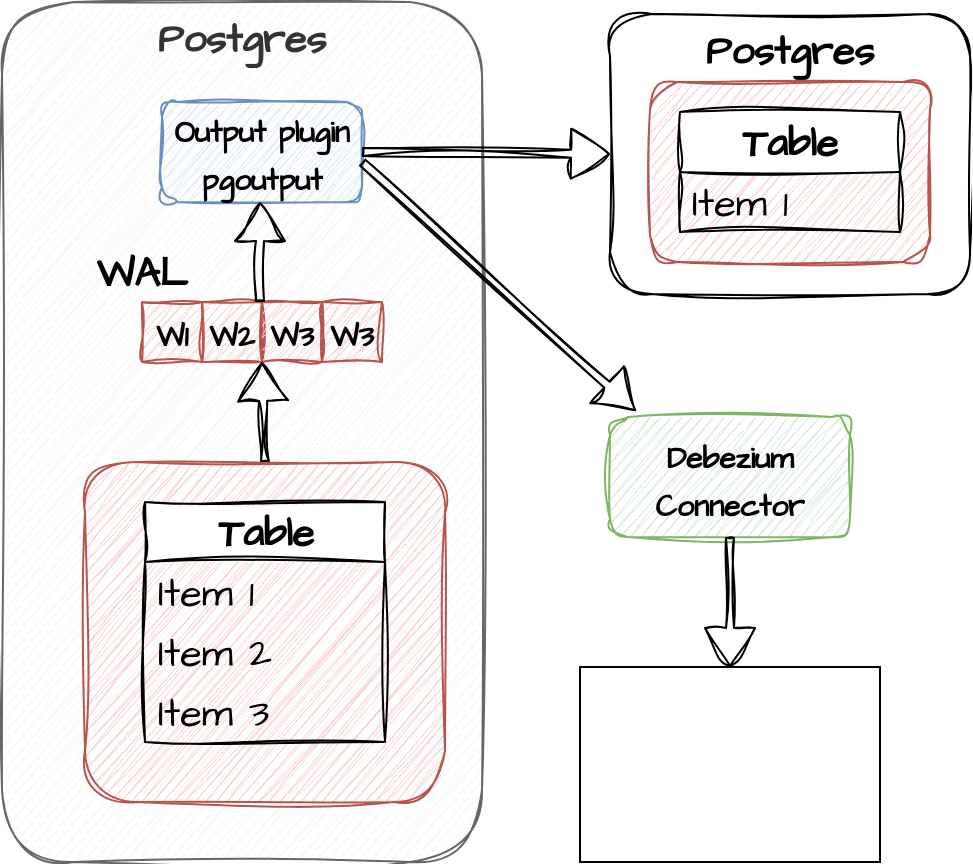 <mxfile version="22.0.0" type="device">
  <diagram name="Page-1" id="YRxY_yD6P9R874CiL2-O">
    <mxGraphModel dx="1032" dy="1187" grid="1" gridSize="10" guides="1" tooltips="1" connect="1" arrows="1" fold="1" page="1" pageScale="1" pageWidth="827" pageHeight="1169" math="0" shadow="0">
      <root>
        <mxCell id="0" />
        <mxCell id="1" parent="0" />
        <mxCell id="6rS0cCQ8ajw2I5PyCV1_-28" value="&lt;b&gt;Postgres&lt;/b&gt;" style="rounded=1;whiteSpace=wrap;html=1;sketch=1;hachureGap=4;jiggle=2;curveFitting=1;fontFamily=Architects Daughter;fontSource=https%3A%2F%2Ffonts.googleapis.com%2Fcss%3Ffamily%3DArchitects%2BDaughter;fontSize=20;verticalAlign=top;fillColor=#f5f5f5;strokeColor=#666666;fontColor=#333333;" vertex="1" parent="1">
          <mxGeometry x="200" y="260" width="240" height="430" as="geometry" />
        </mxCell>
        <mxCell id="6rS0cCQ8ajw2I5PyCV1_-6" value="" style="rounded=1;whiteSpace=wrap;html=1;sketch=1;hachureGap=4;jiggle=2;curveFitting=1;fontFamily=Architects Daughter;fontSource=https%3A%2F%2Ffonts.googleapis.com%2Fcss%3Ffamily%3DArchitects%2BDaughter;fontSize=20;verticalAlign=top;fontStyle=1;fillColor=#f8cecc;strokeColor=#b85450;" vertex="1" parent="1">
          <mxGeometry x="241.5" y="490" width="180" height="170" as="geometry" />
        </mxCell>
        <mxCell id="6rS0cCQ8ajw2I5PyCV1_-7" value="&lt;font style=&quot;font-size: 15px;&quot;&gt;W1&lt;/font&gt;" style="rounded=0;whiteSpace=wrap;html=1;sketch=1;hachureGap=4;jiggle=2;curveFitting=1;fontFamily=Architects Daughter;fontSource=https%3A%2F%2Ffonts.googleapis.com%2Fcss%3Ffamily%3DArchitects%2BDaughter;fontSize=20;fontStyle=1;fillColor=#f8cecc;strokeColor=#b85450;" vertex="1" parent="1">
          <mxGeometry x="270" y="410" width="30" height="30" as="geometry" />
        </mxCell>
        <mxCell id="6rS0cCQ8ajw2I5PyCV1_-8" value="&lt;font style=&quot;font-size: 15px;&quot;&gt;W2&lt;/font&gt;" style="rounded=0;whiteSpace=wrap;html=1;sketch=1;hachureGap=4;jiggle=2;curveFitting=1;fontFamily=Architects Daughter;fontSource=https%3A%2F%2Ffonts.googleapis.com%2Fcss%3Ffamily%3DArchitects%2BDaughter;fontSize=20;fontStyle=1;fillColor=#f8cecc;strokeColor=#b85450;" vertex="1" parent="1">
          <mxGeometry x="300" y="410" width="30" height="30" as="geometry" />
        </mxCell>
        <mxCell id="6rS0cCQ8ajw2I5PyCV1_-9" value="&lt;font style=&quot;font-size: 15px;&quot;&gt;W3&lt;/font&gt;" style="rounded=0;whiteSpace=wrap;html=1;sketch=1;hachureGap=4;jiggle=2;curveFitting=1;fontFamily=Architects Daughter;fontSource=https%3A%2F%2Ffonts.googleapis.com%2Fcss%3Ffamily%3DArchitects%2BDaughter;fontSize=20;fontStyle=1;fillColor=#f8cecc;strokeColor=#b85450;" vertex="1" parent="1">
          <mxGeometry x="330" y="410" width="30" height="30" as="geometry" />
        </mxCell>
        <mxCell id="6rS0cCQ8ajw2I5PyCV1_-10" value="Table" style="swimlane;fontStyle=1;childLayout=stackLayout;horizontal=1;startSize=30;horizontalStack=0;resizeParent=1;resizeParentMax=0;resizeLast=0;collapsible=1;marginBottom=0;whiteSpace=wrap;html=1;sketch=1;hachureGap=4;jiggle=2;curveFitting=1;fontFamily=Architects Daughter;fontSource=https%3A%2F%2Ffonts.googleapis.com%2Fcss%3Ffamily%3DArchitects%2BDaughter;fontSize=20;" vertex="1" parent="1">
          <mxGeometry x="271.5" y="510" width="120" height="120" as="geometry" />
        </mxCell>
        <mxCell id="6rS0cCQ8ajw2I5PyCV1_-11" value="Item 1" style="text;strokeColor=none;fillColor=none;align=left;verticalAlign=middle;spacingLeft=4;spacingRight=4;overflow=hidden;points=[[0,0.5],[1,0.5]];portConstraint=eastwest;rotatable=0;whiteSpace=wrap;html=1;fontSize=20;fontFamily=Architects Daughter;" vertex="1" parent="6rS0cCQ8ajw2I5PyCV1_-10">
          <mxGeometry y="30" width="120" height="30" as="geometry" />
        </mxCell>
        <mxCell id="6rS0cCQ8ajw2I5PyCV1_-12" value="Item 2" style="text;strokeColor=none;fillColor=none;align=left;verticalAlign=middle;spacingLeft=4;spacingRight=4;overflow=hidden;points=[[0,0.5],[1,0.5]];portConstraint=eastwest;rotatable=0;whiteSpace=wrap;html=1;fontSize=20;fontFamily=Architects Daughter;" vertex="1" parent="6rS0cCQ8ajw2I5PyCV1_-10">
          <mxGeometry y="60" width="120" height="30" as="geometry" />
        </mxCell>
        <mxCell id="6rS0cCQ8ajw2I5PyCV1_-13" value="Item 3" style="text;strokeColor=none;fillColor=none;align=left;verticalAlign=middle;spacingLeft=4;spacingRight=4;overflow=hidden;points=[[0,0.5],[1,0.5]];portConstraint=eastwest;rotatable=0;whiteSpace=wrap;html=1;fontSize=20;fontFamily=Architects Daughter;" vertex="1" parent="6rS0cCQ8ajw2I5PyCV1_-10">
          <mxGeometry y="90" width="120" height="30" as="geometry" />
        </mxCell>
        <mxCell id="6rS0cCQ8ajw2I5PyCV1_-14" value="&lt;font style=&quot;font-size: 15px;&quot;&gt;W3&lt;/font&gt;" style="rounded=0;whiteSpace=wrap;html=1;sketch=1;hachureGap=4;jiggle=2;curveFitting=1;fontFamily=Architects Daughter;fontSource=https%3A%2F%2Ffonts.googleapis.com%2Fcss%3Ffamily%3DArchitects%2BDaughter;fontSize=20;fontStyle=1;fillColor=#f8cecc;strokeColor=#b85450;" vertex="1" parent="1">
          <mxGeometry x="360" y="410" width="30" height="30" as="geometry" />
        </mxCell>
        <mxCell id="6rS0cCQ8ajw2I5PyCV1_-15" value="&lt;b&gt;WAL&lt;/b&gt;" style="text;html=1;strokeColor=none;fillColor=none;align=center;verticalAlign=middle;whiteSpace=wrap;rounded=0;fontSize=20;fontFamily=Architects Daughter;" vertex="1" parent="1">
          <mxGeometry x="240" y="380" width="60" height="30" as="geometry" />
        </mxCell>
        <mxCell id="6rS0cCQ8ajw2I5PyCV1_-17" value="&lt;font style=&quot;font-size: 15px;&quot;&gt;Output plugin&lt;br&gt;pgoutput&lt;/font&gt;" style="rounded=1;whiteSpace=wrap;html=1;sketch=1;hachureGap=4;jiggle=2;curveFitting=1;fontFamily=Architects Daughter;fontSource=https%3A%2F%2Ffonts.googleapis.com%2Fcss%3Ffamily%3DArchitects%2BDaughter;fontSize=20;fontStyle=1;fillColor=#dae8fc;strokeColor=#6c8ebf;" vertex="1" parent="1">
          <mxGeometry x="280" y="310" width="100" height="50" as="geometry" />
        </mxCell>
        <mxCell id="6rS0cCQ8ajw2I5PyCV1_-21" value="" style="shape=flexArrow;endArrow=classic;html=1;rounded=0;sketch=1;hachureGap=4;jiggle=2;curveFitting=1;fontFamily=Architects Daughter;fontSource=https%3A%2F%2Ffonts.googleapis.com%2Fcss%3Ffamily%3DArchitects%2BDaughter;fontSize=16;exitX=1;exitY=0.5;exitDx=0;exitDy=0;fontStyle=1;width=4;entryX=0.108;entryY=-0.05;entryDx=0;entryDy=0;entryPerimeter=0;" edge="1" parent="1" target="6rS0cCQ8ajw2I5PyCV1_-27">
          <mxGeometry width="50" height="50" relative="1" as="geometry">
            <mxPoint x="380" y="340" as="sourcePoint" />
            <mxPoint x="530" y="400" as="targetPoint" />
          </mxGeometry>
        </mxCell>
        <mxCell id="6rS0cCQ8ajw2I5PyCV1_-26" value="" style="shape=image;verticalLabelPosition=bottom;labelBackgroundColor=default;verticalAlign=top;aspect=fixed;imageAspect=0;image=https://upload.wikimedia.org/wikipedia/commons/thumb/2/29/Postgresql_elephant.svg/993px-Postgresql_elephant.svg.png;" vertex="1" parent="1">
          <mxGeometry x="208.5" y="460.0" width="63" height="64.97" as="geometry" />
        </mxCell>
        <mxCell id="6rS0cCQ8ajw2I5PyCV1_-27" value="&lt;font style=&quot;font-size: 15px;&quot;&gt;Debezium Connector&lt;/font&gt;" style="rounded=1;whiteSpace=wrap;html=1;sketch=1;hachureGap=4;jiggle=2;curveFitting=1;fontFamily=Architects Daughter;fontSource=https%3A%2F%2Ffonts.googleapis.com%2Fcss%3Ffamily%3DArchitects%2BDaughter;fontSize=20;fontStyle=1;fillColor=#d5e8d4;strokeColor=#82b366;" vertex="1" parent="1">
          <mxGeometry x="504" y="467.5" width="120" height="60" as="geometry" />
        </mxCell>
        <mxCell id="6rS0cCQ8ajw2I5PyCV1_-25" value="" style="shape=image;verticalLabelPosition=bottom;labelBackgroundColor=default;verticalAlign=top;aspect=fixed;imageAspect=0;image=https://upload.wikimedia.org/wikipedia/commons/thumb/2/29/Postgresql_elephant.svg/993px-Postgresql_elephant.svg.png;" vertex="1" parent="1">
          <mxGeometry x="484" y="482.5" width="33" height="34.03" as="geometry" />
        </mxCell>
        <mxCell id="6rS0cCQ8ajw2I5PyCV1_-35" value="" style="shape=image;verticalLabelPosition=bottom;labelBackgroundColor=default;verticalAlign=top;aspect=fixed;imageAspect=0;image=https://miro.medium.com/v2/resize:fit:600/0*u1toxHgnexMPufKv.jpg;imageBorder=default;" vertex="1" parent="1">
          <mxGeometry x="489" y="592.5" width="150" height="97.5" as="geometry" />
        </mxCell>
        <mxCell id="6rS0cCQ8ajw2I5PyCV1_-36" value="" style="shape=flexArrow;endArrow=classic;html=1;rounded=0;sketch=1;hachureGap=4;jiggle=2;curveFitting=1;fontFamily=Architects Daughter;fontSource=https%3A%2F%2Ffonts.googleapis.com%2Fcss%3Ffamily%3DArchitects%2BDaughter;fontSize=16;fontStyle=1;width=4;entryX=0.5;entryY=0;entryDx=0;entryDy=0;" edge="1" parent="1" source="6rS0cCQ8ajw2I5PyCV1_-27" target="6rS0cCQ8ajw2I5PyCV1_-35">
          <mxGeometry width="50" height="50" relative="1" as="geometry">
            <mxPoint x="524" y="527.5" as="sourcePoint" />
            <mxPoint x="615" y="582.5" as="targetPoint" />
          </mxGeometry>
        </mxCell>
        <mxCell id="6rS0cCQ8ajw2I5PyCV1_-37" value="&lt;b&gt;Postgres&lt;/b&gt;" style="rounded=1;whiteSpace=wrap;html=1;sketch=1;hachureGap=4;jiggle=2;curveFitting=1;fontFamily=Architects Daughter;fontSource=https%3A%2F%2Ffonts.googleapis.com%2Fcss%3Ffamily%3DArchitects%2BDaughter;fontSize=20;verticalAlign=top;" vertex="1" parent="1">
          <mxGeometry x="504" y="266" width="180" height="140" as="geometry" />
        </mxCell>
        <mxCell id="6rS0cCQ8ajw2I5PyCV1_-38" value="" style="rounded=1;whiteSpace=wrap;html=1;sketch=1;hachureGap=4;jiggle=2;curveFitting=1;fontFamily=Architects Daughter;fontSource=https%3A%2F%2Ffonts.googleapis.com%2Fcss%3Ffamily%3DArchitects%2BDaughter;fontSize=20;verticalAlign=top;fontStyle=1;fillColor=#f8cecc;strokeColor=#b85450;" vertex="1" parent="1">
          <mxGeometry x="524" y="300" width="140" height="90" as="geometry" />
        </mxCell>
        <mxCell id="6rS0cCQ8ajw2I5PyCV1_-19" value="" style="shape=flexArrow;endArrow=classic;html=1;rounded=0;sketch=1;hachureGap=4;jiggle=2;curveFitting=1;fontFamily=Architects Daughter;fontSource=https%3A%2F%2Ffonts.googleapis.com%2Fcss%3Ffamily%3DArchitects%2BDaughter;fontSize=16;exitX=1;exitY=0.5;exitDx=0;exitDy=0;fontStyle=1;width=4;entryX=0;entryY=0.5;entryDx=0;entryDy=0;" edge="1" parent="1" source="6rS0cCQ8ajw2I5PyCV1_-17" target="6rS0cCQ8ajw2I5PyCV1_-37">
          <mxGeometry width="50" height="50" relative="1" as="geometry">
            <mxPoint x="520" y="410" as="sourcePoint" />
            <mxPoint x="490" y="335" as="targetPoint" />
          </mxGeometry>
        </mxCell>
        <mxCell id="6rS0cCQ8ajw2I5PyCV1_-42" value="" style="shape=flexArrow;endArrow=classic;html=1;rounded=0;sketch=1;hachureGap=4;jiggle=2;curveFitting=1;fontFamily=Architects Daughter;fontSource=https%3A%2F%2Ffonts.googleapis.com%2Fcss%3Ffamily%3DArchitects%2BDaughter;fontSize=16;exitX=0.5;exitY=0;exitDx=0;exitDy=0;fontStyle=1;width=4;entryX=0;entryY=1;entryDx=0;entryDy=0;" edge="1" parent="1" source="6rS0cCQ8ajw2I5PyCV1_-6" target="6rS0cCQ8ajw2I5PyCV1_-9">
          <mxGeometry width="50" height="50" relative="1" as="geometry">
            <mxPoint x="390" y="350" as="sourcePoint" />
            <mxPoint x="513" y="515" as="targetPoint" />
            <Array as="points" />
          </mxGeometry>
        </mxCell>
        <mxCell id="6rS0cCQ8ajw2I5PyCV1_-43" value="" style="shape=flexArrow;endArrow=classic;html=1;rounded=0;sketch=1;hachureGap=4;jiggle=2;curveFitting=1;fontFamily=Architects Daughter;fontSource=https%3A%2F%2Ffonts.googleapis.com%2Fcss%3Ffamily%3DArchitects%2BDaughter;fontSize=16;exitX=0.5;exitY=0;exitDx=0;exitDy=0;fontStyle=1;width=4;entryX=0;entryY=1;entryDx=0;entryDy=0;" edge="1" parent="1">
          <mxGeometry width="50" height="50" relative="1" as="geometry">
            <mxPoint x="329" y="410" as="sourcePoint" />
            <mxPoint x="329" y="360" as="targetPoint" />
            <Array as="points" />
          </mxGeometry>
        </mxCell>
        <mxCell id="6rS0cCQ8ajw2I5PyCV1_-45" value="Table" style="swimlane;fontStyle=1;childLayout=stackLayout;horizontal=1;startSize=30;horizontalStack=0;resizeParent=1;resizeParentMax=0;resizeLast=0;collapsible=1;marginBottom=0;whiteSpace=wrap;html=1;sketch=1;hachureGap=4;jiggle=2;curveFitting=1;fontFamily=Architects Daughter;fontSource=https%3A%2F%2Ffonts.googleapis.com%2Fcss%3Ffamily%3DArchitects%2BDaughter;fontSize=20;" vertex="1" parent="1">
          <mxGeometry x="539" y="315" width="110" height="60" as="geometry" />
        </mxCell>
        <mxCell id="6rS0cCQ8ajw2I5PyCV1_-46" value="Item 1" style="text;strokeColor=none;fillColor=none;align=left;verticalAlign=middle;spacingLeft=4;spacingRight=4;overflow=hidden;points=[[0,0.5],[1,0.5]];portConstraint=eastwest;rotatable=0;whiteSpace=wrap;html=1;fontSize=20;fontFamily=Architects Daughter;" vertex="1" parent="6rS0cCQ8ajw2I5PyCV1_-45">
          <mxGeometry y="30" width="110" height="30" as="geometry" />
        </mxCell>
      </root>
    </mxGraphModel>
  </diagram>
</mxfile>
